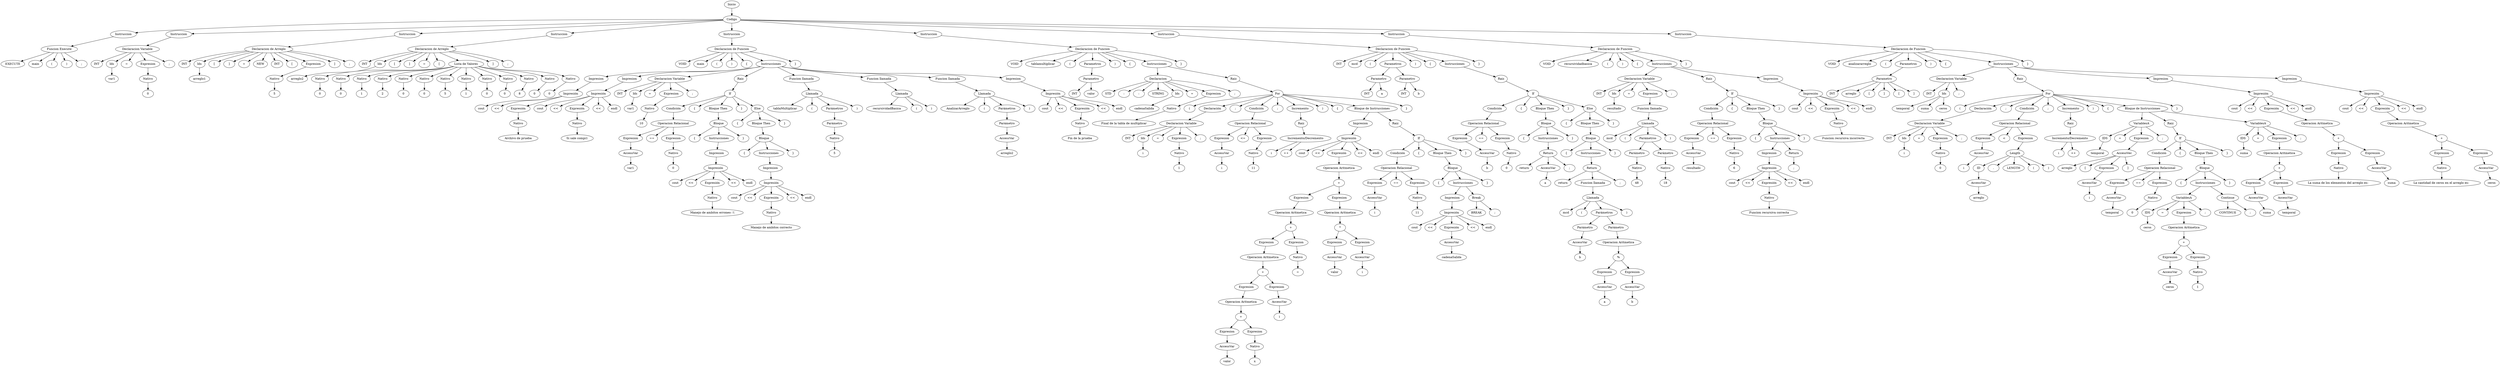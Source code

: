 digraph G {
n0[label="Inicio"]
nCodigo[label="Codigo"]
n0 -> nCodigo
n11977[label="Instruccion"]
nCodigo -> n11977
n11978[label="Funcion Execute"]
n11977 -> n11978
n11978 -> n11982
n11979[label="main"]
n11978 -> n11979
n11980[label="("]
n11978 -> n11980
n11982[label="EXECUTE"]
n11981[label=")"]
n11983[label=";"]
n11978 -> n11983
n11978 -> n11981
n11984[label="Instruccion"]
nCodigo -> n11984
n11985[label="Declaracion Variable"]
n11986[label="INT"]
n11985 -> n11986
n11987[label="Ids"]
n11991[label="var1"]
n11987 -> n11991
n11985 -> n11987
n11989[label="="]
n11985 -> n11989
n11990[label="Expresion"]
n11992[label="Nativo"]
n11993[label="0"]
n11992 -> n11993
n11990 -> n11992
n11985 -> n11990
n11984 -> n11985
n11988[label=";"]
n11985 -> n11988
n11994[label="Instruccion"]
nCodigo -> n11994
n11995[label="Declaracion de Arreglo"]
n11994 -> n11995
n11996[label="INT"]
n11995 -> n11996
n11997[label="Ids"]
n11998[label="arreglo1"]
n11997 -> n11998
n11995 -> n11997
n11999[label="["]
n11995 -> n11999
n12000[label="]"]
n11995 -> n12000
n12001[label="="]
n11995 -> n12001
n12002[label="NEW"]
n11995 -> n12002
n12003[label="INT"]
n11995 -> n12003
n12004[label="["]
n11995 -> n12004
n12005[label="Expresion"]
n12008[label="Nativo"]
n12009[label="5"]
n12008 -> n12009
n12005 -> n12008
n11995 -> n12005
n12006[label="]"]
n11995 -> n12006
n12007[label=";"]
n11995 -> n12007
n12010[label="Instruccion"]
nCodigo -> n12010
n12011[label="Declaracion de Arreglo"]
n12010 -> n12011
n12012[label="INT"]
n12011 -> n12012
n12013[label="Ids"]
n12014[label="arreglo2"]
n12013 -> n12014
n12011 -> n12013
n12015[label="["]
n12011 -> n12015
n12016[label="]"]
n12011 -> n12016
n12017[label="="]
n12011 -> n12017
n12018[label="["]
n12011 -> n12018
n12019[label="Lista de Valores"]
n12022[label="Nativo"]
n12023[label="0"]
n12022 -> n12023
n12019 -> n12022
n12024[label="Nativo"]
n12025[label="0"]
n12024 -> n12025
n12019 -> n12024
n12026[label="Nativo"]
n12027[label="1"]
n12026 -> n12027
n12019 -> n12026
n12028[label="Nativo"]
n12029[label="2"]
n12028 -> n12029
n12019 -> n12028
n12030[label="Nativo"]
n12031[label="0"]
n12030 -> n12031
n12019 -> n12030
n12032[label="Nativo"]
n12033[label="0"]
n12032 -> n12033
n12019 -> n12032
n12034[label="Nativo"]
n12035[label="5"]
n12034 -> n12035
n12019 -> n12034
n12036[label="Nativo"]
n12037[label="1"]
n12036 -> n12037
n12019 -> n12036
n12038[label="Nativo"]
n12039[label="0"]
n12038 -> n12039
n12019 -> n12038
n12040[label="Nativo"]
n12041[label="0"]
n12040 -> n12041
n12019 -> n12040
n12042[label="Nativo"]
n12043[label="8"]
n12042 -> n12043
n12019 -> n12042
n12044[label="Nativo"]
n12045[label="0"]
n12044 -> n12045
n12019 -> n12044
n12046[label="Nativo"]
n12047[label="0"]
n12046 -> n12047
n12019 -> n12046
n12011 -> n12019
n12020[label="]"]
n12011 -> n12020
n12021[label=";"]
n12011 -> n12021
n12048[label="Instruccion"]
nCodigo -> n12048
n12049[label="Declaracion de Funcion"]
n12048 -> n12049
n12050[label="VOID"]
n12049 -> n12050
n12051[label="main"]
n12049 -> n12051
n12052[label="("]
n12049 -> n12052
n12053[label=")"]
n12049 -> n12053
n12054[label="{"]
n12049 -> n12054
n12055[label="Instrucciones"]
n12049 -> n12055
n12057[label="Impresion"]
n12055 -> n12057
n12058[label="Impresión"]
n12057 -> n12058
n12059[label="cout"]
n12058 -> n12059
n12060[label="<<"]
n12058 -> n12060
n12061[label="Expresión"]
n12058 -> n12061
n12062[label="Nativo"]
n12063[label="Archivo de prueba
"]
n12062 -> n12063
n12061 -> n12062
n12064[label="Impresion"]
n12055 -> n12064
n12065[label="Impresión"]
n12064 -> n12065
n12066[label="cout"]
n12065 -> n12066
n12067[label="<<"]
n12065 -> n12067
n12068[label="Expresión"]
n12065 -> n12068
n12069[label="Nativo"]
n12070[label="Si sale compi1"]
n12069 -> n12070
n12068 -> n12069
n12071[label="<<"]
n12065 -> n12071
n12072[label="endl"]
n12065 -> n12072
n12073[label="Declaracion Variable"]
n12074[label="INT"]
n12073 -> n12074
n12075[label="Ids"]
n12079[label="var1"]
n12075 -> n12079
n12073 -> n12075
n12077[label="="]
n12073 -> n12077
n12078[label="Expresion"]
n12080[label="Nativo"]
n12081[label="10"]
n12080 -> n12081
n12078 -> n12080
n12073 -> n12078
n12055 -> n12073
n12076[label=";"]
n12073 -> n12076
n12082[label="Raiz"]
n12055 -> n12082
n12083[label="If"]
n12082 -> n12083
n12084[label="Condición"]
n12083 -> n12084
n12088[label="Operacion Relacional"]
n12084 -> n12088
n12089[label="Expresion"]
n12091[label="=="]
n12090[label="Expresion"]
n12088 -> n12089
n12088 -> n12091
n12088 -> n12090
n12092[label="AccessVar"]
n12092 -> n12093
n12093[label="var1"]
n12089 -> n12092
n12094[label="Nativo"]
n12095[label="0"]
n12094 -> n12095
n12090 -> n12094
n12085[label="{"]
n12083 -> n12085
n12086[label="Bloque Then"]
n12083 -> n12086
n12096[label="Bloque"]
n12097[label="{"]
n12096 -> n12097
n12099[label="Instrucciones"]
n12100[label="Impresion"]
n12099 -> n12100
n12101[label="Impresión"]
n12100 -> n12101
n12102[label="cout"]
n12101 -> n12102
n12103[label="<<"]
n12101 -> n12103
n12104[label="Expresión"]
n12101 -> n12104
n12105[label="Nativo"]
n12106[label="Manejo de ambitos erroneo :'("]
n12105 -> n12106
n12104 -> n12105
n12107[label="<<"]
n12101 -> n12107
n12108[label="endl"]
n12101 -> n12108
n12096 -> n12099
n12098[label="}"]
n12096 -> n12098
n12086 -> n12096
n12087[label="}"]
n12083 -> n12087
n12109[label="Else"]
n12083 -> n12109
n12110[label="{"]
n12109 -> n12110
n12111[label="Bloque Then"]
n12109 -> n12111
n12113[label="Bloque"]
n12114[label="{"]
n12113 -> n12114
n12116[label="Instrucciones"]
n12117[label="Impresion"]
n12116 -> n12117
n12118[label="Impresión"]
n12117 -> n12118
n12119[label="cout"]
n12118 -> n12119
n12120[label="<<"]
n12118 -> n12120
n12121[label="Expresión"]
n12118 -> n12121
n12122[label="Nativo"]
n12123[label="Manejo de ambitos correcto"]
n12122 -> n12123
n12121 -> n12122
n12124[label="<<"]
n12118 -> n12124
n12125[label="endl"]
n12118 -> n12125
n12113 -> n12116
n12115[label="}"]
n12113 -> n12115
n12111 -> n12113
n12112[label="}"]
n12109 -> n12112
n12126[label="Funcion llamada"]
n12055 -> n12126
n12127[label="Llamada"]
n12126 -> n12127
n12128[label="tablaMultiplicar"]
n12127 -> n12128
n12129[label="("]
n12127 -> n12129
n12131[label="Parámetros"]
n12127 -> n12131
n12132[label="Parámetro"]
n12131 -> n12132
n12133[label="Nativo"]
n12134[label="5"]
n12133 -> n12134
n12132 -> n12133
n12130[label=")"]
n12127 -> n12130
n12135[label="Funcion llamada"]
n12055 -> n12135
n12136[label="Llamada"]
n12135 -> n12136
n12137[label="recursividadBasica"]
n12136 -> n12137
n12138[label="("]
n12136 -> n12138
n12139[label=")"]
n12136 -> n12139
n12140[label="Funcion llamada"]
n12055 -> n12140
n12141[label="Llamada"]
n12140 -> n12141
n12142[label="AnalizarArreglo"]
n12141 -> n12142
n12143[label="("]
n12141 -> n12143
n12145[label="Parámetros"]
n12141 -> n12145
n12146[label="Parámetro"]
n12145 -> n12146
n12147[label="AccessVar"]
n12147 -> n12148
n12148[label="arreglo2"]
n12146 -> n12147
n12144[label=")"]
n12141 -> n12144
n12149[label="Impresion"]
n12055 -> n12149
n12150[label="Impresión"]
n12149 -> n12150
n12151[label="cout"]
n12150 -> n12151
n12152[label="<<"]
n12150 -> n12152
n12153[label="Expresión"]
n12150 -> n12153
n12154[label="Nativo"]
n12155[label="Fin de la prueba"]
n12154 -> n12155
n12153 -> n12154
n12156[label="<<"]
n12150 -> n12156
n12157[label="endl"]
n12150 -> n12157
n12056[label="}"]
n12049 -> n12056
n12158[label="Instruccion"]
nCodigo -> n12158
n12159[label="Declaracion de Funcion"]
n12158 -> n12159
n12160[label="VOID"]
n12159 -> n12160
n12161[label="tablamultiplicar"]
n12159 -> n12161
n12162[label="("]
n12159 -> n12162
n12167[label="Parametros"]
n12159 -> n12167
n12168[label="Parametro"]
n12167 -> n12168
n12169[label="INT"]
n12168 -> n12169
n12170[label="valor"]
n12168 -> n12170
n12163[label=")"]
n12159 -> n12163
n12164[label="{"]
n12159 -> n12164
n12165[label="Instrucciones"]
n12159 -> n12165
n12171[label="Declaracion"]
n12175[label="STD"]
n12171 -> n12175
n12176[label=":"]
n12171 -> n12176
n12177[label=":"]
n12171 -> n12177
n12178[label="STRING"]
n12171 -> n12178
n12173[label="Ids"]
n12179[label="cadenaSalida"]
n12173 -> n12179
n12180[label="="]
n12171 -> n12180
n12181[label="Expresion"]
n12182[label="Nativo"]
n12183[label="Final de la tabla de multiplicar"]
n12182 -> n12183
n12181 -> n12182
n12171 -> n12181
n12171 -> n12173
n12174[label=";"]
n12171 -> n12174
n12165 -> n12171
n12184[label="Raiz"]
n12165 -> n12184
n12185[label="For"]
n12184 -> n12185
n12186[label="("]
n12185 -> n12186
n12187[label="Declaración"]
n12185 -> n12187
n12196[label="Declaracion Variable"]
n12197[label="INT"]
n12196 -> n12197
n12198[label="Ids"]
n12202[label="i"]
n12198 -> n12202
n12196 -> n12198
n12200[label="="]
n12196 -> n12200
n12201[label="Expresion"]
n12203[label="Nativo"]
n12204[label="1"]
n12203 -> n12204
n12201 -> n12203
n12196 -> n12201
n12187 -> n12196
n12199[label=";"]
n12196 -> n12199
n12188[label=";"]
n12185 -> n12188
n12189[label="Condición"]
n12185 -> n12189
n12205[label="Operacion Relacional"]
n12189 -> n12205
n12206[label="Expresion"]
n12208[label="<="]
n12207[label="Expresion"]
n12205 -> n12206
n12205 -> n12208
n12205 -> n12207
n12209[label="AccessVar"]
n12209 -> n12210
n12210[label="i"]
n12206 -> n12209
n12211[label="Nativo"]
n12212[label="11"]
n12211 -> n12212
n12207 -> n12211
n12190[label=";"]
n12185 -> n12190
n12191[label="Incremento"]
n12185 -> n12191
n12213[label="Raiz"]
n12191 -> n12213
n12214[label="Incremento/Decremento"]
n12213 -> n12214
n12215[label="i"]
n12214 -> n12215
n12216[label="++"]
n12214 -> n12216
n12192[label=")"]
n12185 -> n12192
n12193[label="{"]
n12185 -> n12193
n12194[label="Bloque de Instrucciones"]
n12185 -> n12194
n12217[label="Impresion"]
n12194 -> n12217
n12218[label="Impresión"]
n12217 -> n12218
n12219[label="cout"]
n12218 -> n12219
n12220[label="<<"]
n12218 -> n12220
n12221[label="Expresión"]
n12218 -> n12221
nodo12223[label="Operacion Aritmetica"];
n12221 -> nodo12223;
nodo12224[label="+"];
nodo12225[label="Expresion"];
nodo12226[label="Expresion"];
nodo12223 -> nodo12224;
nodo12224 -> nodo12225;
nodo12224 -> nodo12226;
nodo12228[label="Operacion Aritmetica"];
nodo12225 -> nodo12228;
nodo12229[label="+"];
nodo12230[label="Expresion"];
nodo12231[label="Expresion"];
nodo12228 -> nodo12229;
nodo12229 -> nodo12230;
nodo12229 -> nodo12231;
nodo12233[label="Operacion Aritmetica"];
nodo12230 -> nodo12233;
nodo12234[label="+"];
nodo12235[label="Expresion"];
nodo12236[label="Expresion"];
nodo12233 -> nodo12234;
nodo12234 -> nodo12235;
nodo12234 -> nodo12236;
nodo12238[label="Operacion Aritmetica"];
nodo12235 -> nodo12238;
nodo12239[label="+"];
nodo12240[label="Expresion"];
nodo12241[label="Expresion"];
nodo12238 -> nodo12239;
nodo12239 -> nodo12240;
nodo12239 -> nodo12241;
n12242[label="AccessVar"]
n12242 -> n12243
n12243[label="valor"]
nodo12240 -> n12242
n12244[label="Nativo"]
n12245[label=" x "]
n12244 -> n12245
nodo12241 -> n12244
n12246[label="AccessVar"]
n12246 -> n12247
n12247[label="i"]
nodo12236 -> n12246
n12248[label="Nativo"]
n12249[label=" = "]
n12248 -> n12249
nodo12231 -> n12248
nodo12251[label="Operacion Aritmetica"];
nodo12226 -> nodo12251;
nodo12252[label="*"];
nodo12253[label="Expresion"];
nodo12254[label="Expresion"];
nodo12251 -> nodo12252;
nodo12252 -> nodo12253;
nodo12252 -> nodo12254;
n12255[label="AccessVar"]
n12255 -> n12256
n12256[label="valor"]
nodo12253 -> n12255
n12257[label="AccessVar"]
n12257 -> n12258
n12258[label="i"]
nodo12254 -> n12257
n12259[label="<<"]
n12218 -> n12259
n12260[label="endl"]
n12218 -> n12260
n12261[label="Raiz"]
n12194 -> n12261
n12262[label="If"]
n12261 -> n12262
n12263[label="Condición"]
n12262 -> n12263
n12267[label="Operacion Relacional"]
n12263 -> n12267
n12268[label="Expresion"]
n12270[label="=="]
n12269[label="Expresion"]
n12267 -> n12268
n12267 -> n12270
n12267 -> n12269
n12271[label="AccessVar"]
n12271 -> n12272
n12272[label="i"]
n12268 -> n12271
n12273[label="Nativo"]
n12274[label="11"]
n12273 -> n12274
n12269 -> n12273
n12264[label="{"]
n12262 -> n12264
n12265[label="Bloque Then"]
n12262 -> n12265
n12275[label="Bloque"]
n12276[label="{"]
n12275 -> n12276
n12278[label="Instrucciones"]
n12279[label="Impresion"]
n12278 -> n12279
n12280[label="Impresión"]
n12279 -> n12280
n12281[label="cout"]
n12280 -> n12281
n12282[label="<<"]
n12280 -> n12282
n12283[label="Expresión"]
n12280 -> n12283
n12284[label="AccessVar"]
n12284 -> n12285
n12285[label="cadenaSalida"]
n12283 -> n12284
n12286[label="<<"]
n12280 -> n12286
n12287[label="endl"]
n12280 -> n12287
n12288[label="Break"]
n12289[label="BREAK"]
n12288 -> n12289
n12290[label=";"]
n12288 -> n12290
n12278 -> n12288
n12275 -> n12278
n12277[label="}"]
n12275 -> n12277
n12265 -> n12275
n12266[label="}"]
n12262 -> n12266
n12195[label="}"]
n12185 -> n12195
n12166[label="}"]
n12159 -> n12166
n12291[label="Instruccion"]
nCodigo -> n12291
n12292[label="Declaracion de Funcion"]
n12291 -> n12292
n12293[label="INT"]
n12292 -> n12293
n12294[label="mcd"]
n12292 -> n12294
n12295[label="("]
n12292 -> n12295
n12300[label="Parametros"]
n12292 -> n12300
n12301[label="Parametro"]
n12300 -> n12301
n12302[label="INT"]
n12301 -> n12302
n12303[label="a"]
n12301 -> n12303
n12304[label="Parametro"]
n12300 -> n12304
n12305[label="INT"]
n12304 -> n12305
n12306[label="b"]
n12304 -> n12306
n12296[label=")"]
n12292 -> n12296
n12297[label="{"]
n12292 -> n12297
n12298[label="Instrucciones"]
n12292 -> n12298
n12307[label="Raiz"]
n12298 -> n12307
n12308[label="If"]
n12307 -> n12308
n12309[label="Condición"]
n12308 -> n12309
n12313[label="Operacion Relacional"]
n12309 -> n12313
n12314[label="Expresion"]
n12316[label="=="]
n12315[label="Expresion"]
n12313 -> n12314
n12313 -> n12316
n12313 -> n12315
n12317[label="AccessVar"]
n12317 -> n12318
n12318[label="b"]
n12314 -> n12317
n12319[label="Nativo"]
n12320[label="0"]
n12319 -> n12320
n12315 -> n12319
n12310[label="{"]
n12308 -> n12310
n12311[label="Bloque Then"]
n12308 -> n12311
n12321[label="Bloque"]
n12322[label="{"]
n12321 -> n12322
n12324[label="Instrucciones"]
n12325[label="Return"]
n12324 -> n12325
n12326[label="return"]
n12325 -> n12326
n12328[label="AccessVar"]
n12328 -> n12329
n12329[label="a"]
n12325 -> n12328
n12327[label=";"]
n12325 -> n12327
n12321 -> n12324
n12323[label="}"]
n12321 -> n12323
n12311 -> n12321
n12312[label="}"]
n12308 -> n12312
n12330[label="Else"]
n12308 -> n12330
n12331[label="{"]
n12330 -> n12331
n12332[label="Bloque Then"]
n12330 -> n12332
n12334[label="Bloque"]
n12335[label="{"]
n12334 -> n12335
n12337[label="Instrucciones"]
n12338[label="Return"]
n12337 -> n12338
n12339[label="return"]
n12338 -> n12339
n12341[label="Funcion llamada"]
n12338 -> n12341
n12342[label="Llamada"]
n12341 -> n12342
n12343[label="mcd"]
n12342 -> n12343
n12344[label="("]
n12342 -> n12344
n12346[label="Parámetros"]
n12342 -> n12346
n12347[label="Parámetro"]
n12346 -> n12347
n12348[label="AccessVar"]
n12348 -> n12349
n12349[label="b"]
n12347 -> n12348
n12350[label="Parámetro"]
n12346 -> n12350
nodo12352[label="Operacion Aritmetica"];
n12350 -> nodo12352;
nodo12353[label="%"];
nodo12354[label="Expresion"];
nodo12355[label="Expresion"];
nodo12352 -> nodo12353;
nodo12353 -> nodo12354;
nodo12353 -> nodo12355;
n12356[label="AccessVar"]
n12356 -> n12357
n12357[label="a"]
nodo12354 -> n12356
n12358[label="AccessVar"]
n12358 -> n12359
n12359[label="b"]
nodo12355 -> n12358
n12345[label=")"]
n12342 -> n12345
n12340[label=";"]
n12338 -> n12340
n12334 -> n12337
n12336[label="}"]
n12334 -> n12336
n12332 -> n12334
n12333[label="}"]
n12330 -> n12333
n12299[label="}"]
n12292 -> n12299
n12360[label="Instruccion"]
nCodigo -> n12360
n12361[label="Declaracion de Funcion"]
n12360 -> n12361
n12362[label="VOID"]
n12361 -> n12362
n12363[label="recursividadbasica"]
n12361 -> n12363
n12364[label="("]
n12361 -> n12364
n12365[label=")"]
n12361 -> n12365
n12366[label="{"]
n12361 -> n12366
n12367[label="Instrucciones"]
n12361 -> n12367
n12369[label="Declaracion Variable"]
n12370[label="INT"]
n12369 -> n12370
n12371[label="Ids"]
n12375[label="resultado"]
n12371 -> n12375
n12369 -> n12371
n12373[label="="]
n12369 -> n12373
n12374[label="Expresion"]
n12376[label="Funcion llamada"]
n12374 -> n12376
n12377[label="Llamada"]
n12376 -> n12377
n12378[label="mcd"]
n12377 -> n12378
n12379[label="("]
n12377 -> n12379
n12381[label="Parámetros"]
n12377 -> n12381
n12382[label="Parámetro"]
n12381 -> n12382
n12383[label="Nativo"]
n12384[label="48"]
n12383 -> n12384
n12382 -> n12383
n12385[label="Parámetro"]
n12381 -> n12385
n12386[label="Nativo"]
n12387[label="18"]
n12386 -> n12387
n12385 -> n12386
n12380[label=")"]
n12377 -> n12380
n12369 -> n12374
n12367 -> n12369
n12372[label=";"]
n12369 -> n12372
n12388[label="Raiz"]
n12367 -> n12388
n12389[label="If"]
n12388 -> n12389
n12390[label="Condición"]
n12389 -> n12390
n12394[label="Operacion Relacional"]
n12390 -> n12394
n12395[label="Expresion"]
n12397[label="=="]
n12396[label="Expresion"]
n12394 -> n12395
n12394 -> n12397
n12394 -> n12396
n12398[label="AccessVar"]
n12398 -> n12399
n12399[label="resultado"]
n12395 -> n12398
n12400[label="Nativo"]
n12401[label="6"]
n12400 -> n12401
n12396 -> n12400
n12391[label="{"]
n12389 -> n12391
n12392[label="Bloque Then"]
n12389 -> n12392
n12402[label="Bloque"]
n12403[label="{"]
n12402 -> n12403
n12405[label="Instrucciones"]
n12406[label="Impresion"]
n12405 -> n12406
n12407[label="Impresión"]
n12406 -> n12407
n12408[label="cout"]
n12407 -> n12408
n12409[label="<<"]
n12407 -> n12409
n12410[label="Expresión"]
n12407 -> n12410
n12411[label="Nativo"]
n12412[label="Funcion recursiva correcta"]
n12411 -> n12412
n12410 -> n12411
n12413[label="<<"]
n12407 -> n12413
n12414[label="endl"]
n12407 -> n12414
n12415[label="Return"]
n12405 -> n12415
n12417[label=";"]
n12415 -> n12417
n12402 -> n12405
n12404[label="}"]
n12402 -> n12404
n12392 -> n12402
n12393[label="}"]
n12389 -> n12393
n12418[label="Impresion"]
n12367 -> n12418
n12419[label="Impresión"]
n12418 -> n12419
n12420[label="cout"]
n12419 -> n12420
n12421[label="<<"]
n12419 -> n12421
n12422[label="Expresión"]
n12419 -> n12422
n12423[label="Nativo"]
n12424[label="Funcion recursiva incorrecta"]
n12423 -> n12424
n12422 -> n12423
n12425[label="<<"]
n12419 -> n12425
n12426[label="endl"]
n12419 -> n12426
n12368[label="}"]
n12361 -> n12368
n12427[label="Instruccion"]
nCodigo -> n12427
n12428[label="Declaracion de Funcion"]
n12427 -> n12428
n12429[label="VOID"]
n12428 -> n12429
n12430[label="analizararreglo"]
n12428 -> n12430
n12431[label="("]
n12428 -> n12431
n12436[label="Parametros"]
n12428 -> n12436
n12437[label="Parametro"]
n12436 -> n12437
n12438[label="INT"]
n12437 -> n12438
n12439[label="arreglo"]
n12437 -> n12439
n12440[label="["]
n12437 -> n12440
n12441[label="]"]
n12437 -> n12441
n12442[label="["]
n12437 -> n12442
n12443[label="]"]
n12437 -> n12443
n12432[label=")"]
n12428 -> n12432
n12433[label="{"]
n12428 -> n12433
n12434[label="Instrucciones"]
n12428 -> n12434
n12444[label="Declaracion Variable"]
n12445[label="INT"]
n12444 -> n12445
n12446[label="Ids"]
n12444 -> n12446
n12448[label="temporal"]
n12446 -> n12448
n12449[label="suma"]
n12446 -> n12449
n12450[label="ceros"]
n12446 -> n12450
n12434 -> n12444
n12447[label=";"]
n12444 -> n12447
n12451[label="Raiz"]
n12434 -> n12451
n12452[label="For"]
n12451 -> n12452
n12453[label="("]
n12452 -> n12453
n12454[label="Declaración"]
n12452 -> n12454
n12463[label="Declaracion Variable"]
n12464[label="INT"]
n12463 -> n12464
n12465[label="Ids"]
n12469[label="i"]
n12465 -> n12469
n12463 -> n12465
n12467[label="="]
n12463 -> n12467
n12468[label="Expresion"]
n12470[label="Nativo"]
n12471[label="0"]
n12470 -> n12471
n12468 -> n12470
n12463 -> n12468
n12454 -> n12463
n12466[label=";"]
n12463 -> n12466
n12455[label=";"]
n12452 -> n12455
n12456[label="Condición"]
n12452 -> n12456
n12472[label="Operacion Relacional"]
n12456 -> n12472
n12473[label="Expresion"]
n12475[label="<"]
n12474[label="Expresion"]
n12472 -> n12473
n12472 -> n12475
n12472 -> n12474
n12476[label="AccessVar"]
n12476 -> n12477
n12477[label="i"]
n12473 -> n12476
n12478[label="Length"]
n12484[label="AccessVar"]
n12484 -> n12485
n12485[label="arreglo"]
n12479 -> n12484
n12479[label="ID"]
n12478 -> n12479
n12480[label="."]n12478 -> n12480
n12481[label="LENGTH"]
n12478 -> n12481
n12482[label="("]
n12478 -> n12482
n12483[label=")"]
n12478 -> n12483
n12474 -> n12478
n12457[label=";"]
n12452 -> n12457
n12458[label="Incremento"]
n12452 -> n12458
n12486[label="Raiz"]
n12458 -> n12486
n12487[label="Incremento/Decremento"]
n12486 -> n12487
n12488[label="i"]
n12487 -> n12488
n12489[label="++"]
n12487 -> n12489
n12459[label=")"]
n12452 -> n12459
n12460[label="{"]
n12452 -> n12460
n12461[label="Bloque de Instrucciones"]
n12452 -> n12461
n12490[label="VariablesA"]
n12491[label="IDS"]
n12490 -> n12491
n12495[label="temporal"]
n12491 -> n12495
n12492[label="="]
n12490 -> n12492
n12493[label="Expresion"]
n12496[label="AccesoVec"]
n12493 -> n12496
n12496 -> n12497
n12497[label="arreglo"]
n12498[label="["]
n12496 -> n12498
n12499[label="Expresion"]
n12496 -> n12499
n12501[label="AccessVar"]
n12501 -> n12502
n12502[label="i"]
n12499 -> n12501
n12500[label="]"]
n12496 -> n12500
n12490 -> n12493
n12494[label=";"]
n12490 -> n12494
n12461 -> n12490
n12503[label="Raiz"]
n12461 -> n12503
n12504[label="If"]
n12503 -> n12504
n12505[label="Condición"]
n12504 -> n12505
n12509[label="Operacion Relacional"]
n12505 -> n12509
n12510[label="Expresion"]
n12512[label="=="]
n12511[label="Expresion"]
n12509 -> n12510
n12509 -> n12512
n12509 -> n12511
n12513[label="AccessVar"]
n12513 -> n12514
n12514[label="temporal"]
n12510 -> n12513
n12515[label="Nativo"]
n12516[label="0"]
n12515 -> n12516
n12511 -> n12515
n12506[label="{"]
n12504 -> n12506
n12507[label="Bloque Then"]
n12504 -> n12507
n12517[label="Bloque"]
n12518[label="{"]
n12517 -> n12518
n12520[label="Instrucciones"]
n12521[label="VariablesA"]
n12522[label="IDS"]
n12521 -> n12522
n12526[label="ceros"]
n12522 -> n12526
n12523[label="="]
n12521 -> n12523
n12524[label="Expresion"]
nodo12528[label="Operacion Aritmetica"];
n12524 -> nodo12528;
nodo12529[label="+"];
nodo12530[label="Expresion"];
nodo12531[label="Expresion"];
nodo12528 -> nodo12529;
nodo12529 -> nodo12530;
nodo12529 -> nodo12531;
n12532[label="AccessVar"]
n12532 -> n12533
n12533[label="ceros"]
nodo12530 -> n12532
n12534[label="Nativo"]
n12535[label="1"]
n12534 -> n12535
nodo12531 -> n12534
n12521 -> n12524
n12525[label=";"]
n12521 -> n12525
n12520 -> n12521
n12536[label="Continue"]
n12537[label="CONTINUE"]
n12536 -> n12537
n12538[label=";"]
n12536 -> n12538
n12520 -> n12536
n12517 -> n12520
n12519[label="}"]
n12517 -> n12519
n12507 -> n12517
n12508[label="}"]
n12504 -> n12508
n12539[label="VariablesA"]
n12540[label="IDS"]
n12539 -> n12540
n12544[label="suma"]
n12540 -> n12544
n12541[label="="]
n12539 -> n12541
n12542[label="Expresion"]
nodo12546[label="Operacion Aritmetica"];
n12542 -> nodo12546;
nodo12547[label="+"];
nodo12548[label="Expresion"];
nodo12549[label="Expresion"];
nodo12546 -> nodo12547;
nodo12547 -> nodo12548;
nodo12547 -> nodo12549;
n12550[label="AccessVar"]
n12550 -> n12551
n12551[label="suma"]
nodo12548 -> n12550
n12552[label="AccessVar"]
n12552 -> n12553
n12553[label="temporal"]
nodo12549 -> n12552
n12539 -> n12542
n12543[label=";"]
n12539 -> n12543
n12461 -> n12539
n12462[label="}"]
n12452 -> n12462
n12554[label="Impresion"]
n12434 -> n12554
n12555[label="Impresión"]
n12554 -> n12555
n12556[label="cout"]
n12555 -> n12556
n12557[label="<<"]
n12555 -> n12557
n12558[label="Expresión"]
n12555 -> n12558
nodo12560[label="Operacion Aritmetica"];
n12558 -> nodo12560;
nodo12561[label="+"];
nodo12562[label="Expresion"];
nodo12563[label="Expresion"];
nodo12560 -> nodo12561;
nodo12561 -> nodo12562;
nodo12561 -> nodo12563;
n12564[label="Nativo"]
n12565[label="La suma de los elementos del arreglo es: "]
n12564 -> n12565
nodo12562 -> n12564
n12566[label="AccessVar"]
n12566 -> n12567
n12567[label="suma"]
nodo12563 -> n12566
n12568[label="<<"]
n12555 -> n12568
n12569[label="endl"]
n12555 -> n12569
n12570[label="Impresion"]
n12434 -> n12570
n12571[label="Impresión"]
n12570 -> n12571
n12572[label="cout"]
n12571 -> n12572
n12573[label="<<"]
n12571 -> n12573
n12574[label="Expresión"]
n12571 -> n12574
nodo12576[label="Operacion Aritmetica"];
n12574 -> nodo12576;
nodo12577[label="+"];
nodo12578[label="Expresion"];
nodo12579[label="Expresion"];
nodo12576 -> nodo12577;
nodo12577 -> nodo12578;
nodo12577 -> nodo12579;
n12580[label="Nativo"]
n12581[label="La cantidad de ceros en el arreglo es: "]
n12580 -> n12581
nodo12578 -> n12580
n12582[label="AccessVar"]
n12582 -> n12583
n12583[label="ceros"]
nodo12579 -> n12582
n12584[label="<<"]
n12571 -> n12584
n12585[label="endl"]
n12571 -> n12585
n12435[label="}"]
n12428 -> n12435

}